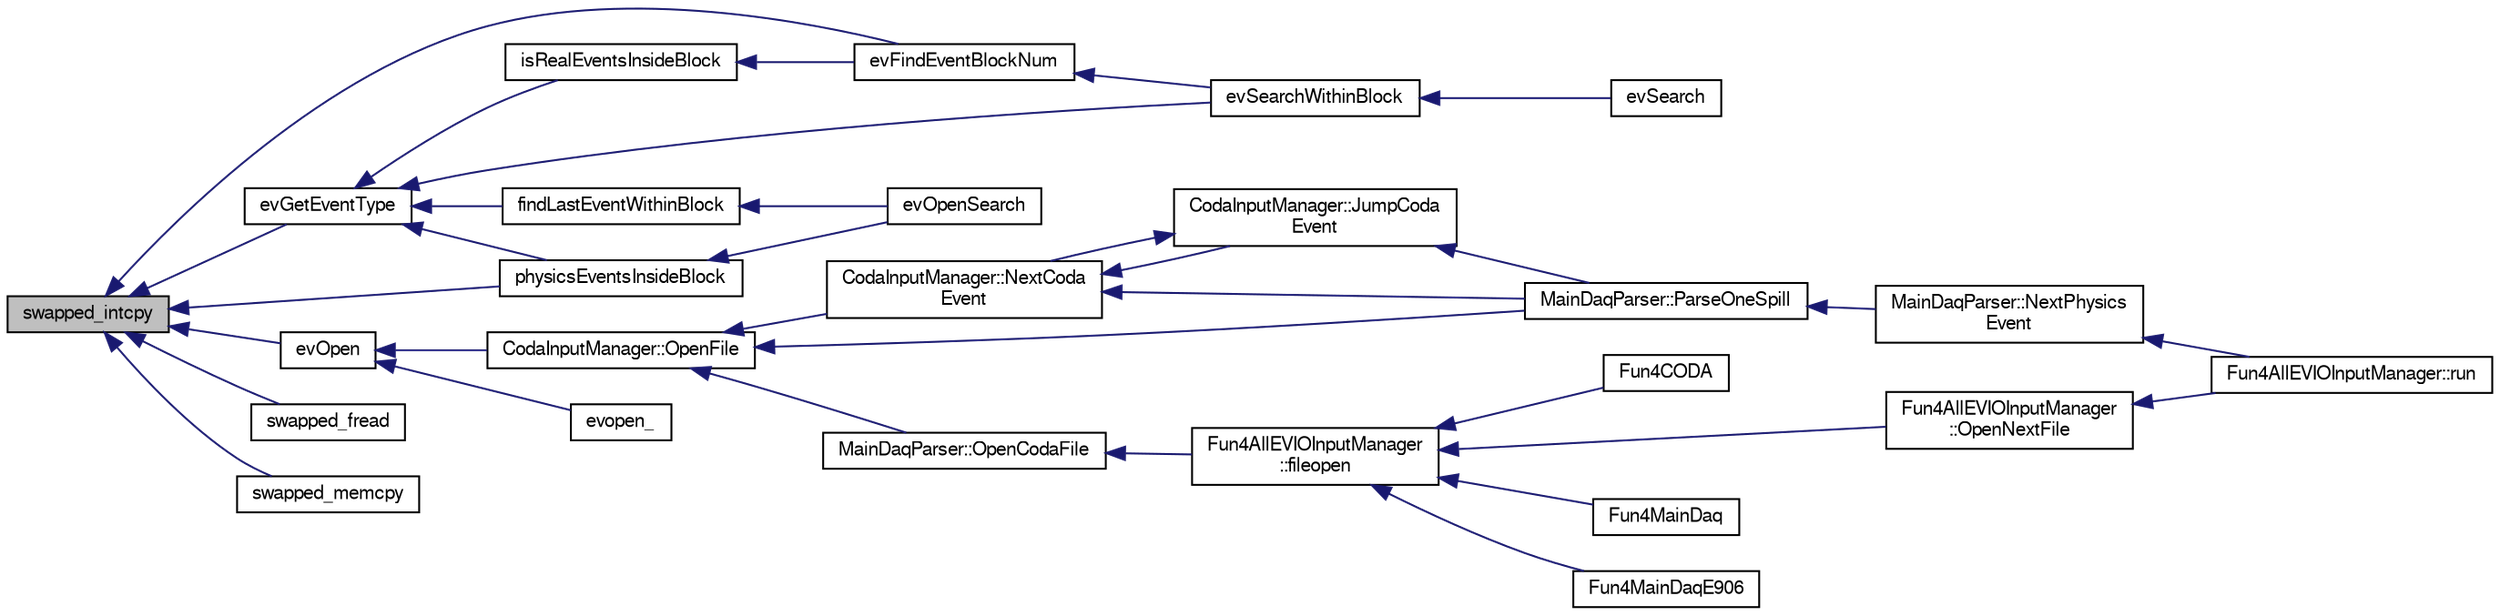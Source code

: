 digraph "swapped_intcpy"
{
  bgcolor="transparent";
  edge [fontname="FreeSans",fontsize="10",labelfontname="FreeSans",labelfontsize="10"];
  node [fontname="FreeSans",fontsize="10",shape=record];
  rankdir="LR";
  Node1 [label="swapped_intcpy",height=0.2,width=0.4,color="black", fillcolor="grey75", style="filled" fontcolor="black"];
  Node1 -> Node2 [dir="back",color="midnightblue",fontsize="10",style="solid",fontname="FreeSans"];
  Node2 [label="evFindEventBlockNum",height=0.2,width=0.4,color="black",URL="$d9/dca/evio_8c.html#a87ff639b06fb7cfc16899255d4a504e2"];
  Node2 -> Node3 [dir="back",color="midnightblue",fontsize="10",style="solid",fontname="FreeSans"];
  Node3 [label="evSearchWithinBlock",height=0.2,width=0.4,color="black",URL="$d9/dca/evio_8c.html#aa7c8f208e69fdafee6e63972be1b04bd"];
  Node3 -> Node4 [dir="back",color="midnightblue",fontsize="10",style="solid",fontname="FreeSans"];
  Node4 [label="evSearch",height=0.2,width=0.4,color="black",URL="$d9/dca/evio_8c.html#a00c2c7f581e641b8b47637883ddb4333"];
  Node1 -> Node5 [dir="back",color="midnightblue",fontsize="10",style="solid",fontname="FreeSans"];
  Node5 [label="evGetEventType",height=0.2,width=0.4,color="black",URL="$d9/dca/evio_8c.html#a3b3a9e2bd8bc99620c991ff6da7d554e"];
  Node5 -> Node3 [dir="back",color="midnightblue",fontsize="10",style="solid",fontname="FreeSans"];
  Node5 -> Node6 [dir="back",color="midnightblue",fontsize="10",style="solid",fontname="FreeSans"];
  Node6 [label="findLastEventWithinBlock",height=0.2,width=0.4,color="black",URL="$d9/dca/evio_8c.html#a93c27e92d297701d570d9526101bcb1a"];
  Node6 -> Node7 [dir="back",color="midnightblue",fontsize="10",style="solid",fontname="FreeSans"];
  Node7 [label="evOpenSearch",height=0.2,width=0.4,color="black",URL="$d9/dca/evio_8c.html#a474d0f717485e2365cea6cd877db6819"];
  Node5 -> Node8 [dir="back",color="midnightblue",fontsize="10",style="solid",fontname="FreeSans"];
  Node8 [label="isRealEventsInsideBlock",height=0.2,width=0.4,color="black",URL="$d9/dca/evio_8c.html#a81688fd8ecfa41ae1575c301cbe2189e"];
  Node8 -> Node2 [dir="back",color="midnightblue",fontsize="10",style="solid",fontname="FreeSans"];
  Node5 -> Node9 [dir="back",color="midnightblue",fontsize="10",style="solid",fontname="FreeSans"];
  Node9 [label="physicsEventsInsideBlock",height=0.2,width=0.4,color="black",URL="$d9/dca/evio_8c.html#aae5ac45ac550156c24414bb20a25816d"];
  Node9 -> Node7 [dir="back",color="midnightblue",fontsize="10",style="solid",fontname="FreeSans"];
  Node1 -> Node10 [dir="back",color="midnightblue",fontsize="10",style="solid",fontname="FreeSans"];
  Node10 [label="evOpen",height=0.2,width=0.4,color="black",URL="$d9/df8/evio_8h.html#a31e083efa985d9e46cdc5a6c982b6c3f"];
  Node10 -> Node11 [dir="back",color="midnightblue",fontsize="10",style="solid",fontname="FreeSans"];
  Node11 [label="CodaInputManager::OpenFile",height=0.2,width=0.4,color="black",URL="$d9/de8/classCodaInputManager.html#a010f2f99cd72b21042c534a0236c3151"];
  Node11 -> Node12 [dir="back",color="midnightblue",fontsize="10",style="solid",fontname="FreeSans"];
  Node12 [label="CodaInputManager::NextCoda\lEvent",height=0.2,width=0.4,color="black",URL="$d9/de8/classCodaInputManager.html#aedda0f443ef8f023461c82dfc42c86c4"];
  Node12 -> Node13 [dir="back",color="midnightblue",fontsize="10",style="solid",fontname="FreeSans"];
  Node13 [label="CodaInputManager::JumpCoda\lEvent",height=0.2,width=0.4,color="black",URL="$d9/de8/classCodaInputManager.html#aaeb27a863ef1b2598575d927b447b00a"];
  Node13 -> Node12 [dir="back",color="midnightblue",fontsize="10",style="solid",fontname="FreeSans"];
  Node13 -> Node14 [dir="back",color="midnightblue",fontsize="10",style="solid",fontname="FreeSans"];
  Node14 [label="MainDaqParser::ParseOneSpill",height=0.2,width=0.4,color="black",URL="$df/dcd/classMainDaqParser.html#aec37294974c2bae1ec389cfc1b6ce2ae"];
  Node14 -> Node15 [dir="back",color="midnightblue",fontsize="10",style="solid",fontname="FreeSans"];
  Node15 [label="MainDaqParser::NextPhysics\lEvent",height=0.2,width=0.4,color="black",URL="$df/dcd/classMainDaqParser.html#a82fee38c4e8fa7912e47085f7e66f97d"];
  Node15 -> Node16 [dir="back",color="midnightblue",fontsize="10",style="solid",fontname="FreeSans"];
  Node16 [label="Fun4AllEVIOInputManager::run",height=0.2,width=0.4,color="black",URL="$d3/d97/classFun4AllEVIOInputManager.html#af61a28facba084aad29bf788ef2d28e7"];
  Node12 -> Node14 [dir="back",color="midnightblue",fontsize="10",style="solid",fontname="FreeSans"];
  Node11 -> Node17 [dir="back",color="midnightblue",fontsize="10",style="solid",fontname="FreeSans"];
  Node17 [label="MainDaqParser::OpenCodaFile",height=0.2,width=0.4,color="black",URL="$df/dcd/classMainDaqParser.html#afc604e499880357a56d30951e7a2124e"];
  Node17 -> Node18 [dir="back",color="midnightblue",fontsize="10",style="solid",fontname="FreeSans"];
  Node18 [label="Fun4AllEVIOInputManager\l::fileopen",height=0.2,width=0.4,color="black",URL="$d3/d97/classFun4AllEVIOInputManager.html#a7bb0e143543d8a1754c9b7d4451f9e3b"];
  Node18 -> Node19 [dir="back",color="midnightblue",fontsize="10",style="solid",fontname="FreeSans"];
  Node19 [label="Fun4CODA",height=0.2,width=0.4,color="black",URL="$db/dbe/Fun4CODA_8C.html#a1bbee777074605aa2a59ddf9b2b52742"];
  Node18 -> Node20 [dir="back",color="midnightblue",fontsize="10",style="solid",fontname="FreeSans"];
  Node20 [label="Fun4AllEVIOInputManager\l::OpenNextFile",height=0.2,width=0.4,color="black",URL="$d3/d97/classFun4AllEVIOInputManager.html#a1e94c890a89e8601f767c64cf26db5f9"];
  Node20 -> Node16 [dir="back",color="midnightblue",fontsize="10",style="solid",fontname="FreeSans"];
  Node18 -> Node21 [dir="back",color="midnightblue",fontsize="10",style="solid",fontname="FreeSans"];
  Node21 [label="Fun4MainDaq",height=0.2,width=0.4,color="black",URL="$df/d6a/e1039-core_2online_2macros_2Fun4MainDaq_8C.html#ab9151bcfc5d35e7a25c9cf86fddd2bd2",tooltip="Fun4MainDaq.C: Fun4all macro to decode the MainDAQ data. "];
  Node18 -> Node22 [dir="back",color="midnightblue",fontsize="10",style="solid",fontname="FreeSans"];
  Node22 [label="Fun4MainDaqE906",height=0.2,width=0.4,color="black",URL="$d1/d6b/Fun4MainDaqE906_8C.html#a3617355b5c033a5635408b1cd8c29c35",tooltip="Fun4MainDaq.C: Fun4all macro to decode the MainDAQ data. "];
  Node11 -> Node14 [dir="back",color="midnightblue",fontsize="10",style="solid",fontname="FreeSans"];
  Node10 -> Node23 [dir="back",color="midnightblue",fontsize="10",style="solid",fontname="FreeSans"];
  Node23 [label="evopen_",height=0.2,width=0.4,color="black",URL="$d9/dca/evio_8c.html#a59cd391433439606d914168bfd68e3b3"];
  Node1 -> Node9 [dir="back",color="midnightblue",fontsize="10",style="solid",fontname="FreeSans"];
  Node1 -> Node24 [dir="back",color="midnightblue",fontsize="10",style="solid",fontname="FreeSans"];
  Node24 [label="swapped_fread",height=0.2,width=0.4,color="black",URL="$dc/dd4/swap__util_8c.html#adffaebcef86ff1e1a473674af4a056d0"];
  Node1 -> Node25 [dir="back",color="midnightblue",fontsize="10",style="solid",fontname="FreeSans"];
  Node25 [label="swapped_memcpy",height=0.2,width=0.4,color="black",URL="$dc/dd4/swap__util_8c.html#a9e2251d7aa2d337c66fc00c94d936f6b"];
}
